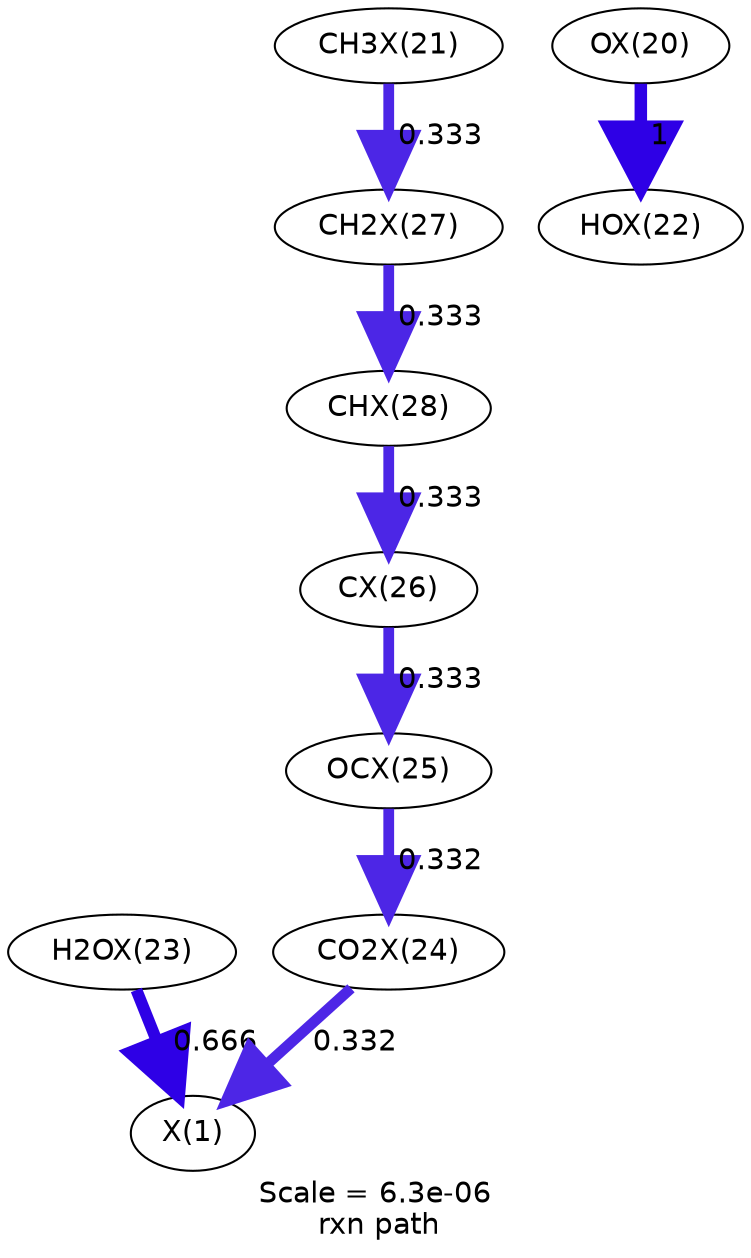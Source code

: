 digraph reaction_paths {
center=1;
s27 -> s22[fontname="Helvetica", style="setlinewidth(5.69)", arrowsize=2.85, color="0.7, 1.17, 0.9"
, label=" 0.666"];
s28 -> s22[fontname="Helvetica", style="setlinewidth(5.17)", arrowsize=2.58, color="0.7, 0.832, 0.9"
, label=" 0.332"];
s24 -> s26[fontname="Helvetica", style="setlinewidth(6)", arrowsize=3, color="0.7, 1.5, 0.9"
, label=" 1"];
s25 -> s31[fontname="Helvetica", style="setlinewidth(5.17)", arrowsize=2.59, color="0.7, 0.833, 0.9"
, label=" 0.333"];
s31 -> s32[fontname="Helvetica", style="setlinewidth(5.17)", arrowsize=2.59, color="0.7, 0.833, 0.9"
, label=" 0.333"];
s32 -> s30[fontname="Helvetica", style="setlinewidth(5.17)", arrowsize=2.59, color="0.7, 0.833, 0.9"
, label=" 0.333"];
s30 -> s29[fontname="Helvetica", style="setlinewidth(5.17)", arrowsize=2.59, color="0.7, 0.833, 0.9"
, label=" 0.333"];
s29 -> s28[fontname="Helvetica", style="setlinewidth(5.17)", arrowsize=2.58, color="0.7, 0.832, 0.9"
, label=" 0.332"];
s22 [ fontname="Helvetica", label="X(1)"];
s24 [ fontname="Helvetica", label="OX(20)"];
s25 [ fontname="Helvetica", label="CH3X(21)"];
s26 [ fontname="Helvetica", label="HOX(22)"];
s27 [ fontname="Helvetica", label="H2OX(23)"];
s28 [ fontname="Helvetica", label="CO2X(24)"];
s29 [ fontname="Helvetica", label="OCX(25)"];
s30 [ fontname="Helvetica", label="CX(26)"];
s31 [ fontname="Helvetica", label="CH2X(27)"];
s32 [ fontname="Helvetica", label="CHX(28)"];
 label = "Scale = 6.3e-06\l rxn path";
 fontname = "Helvetica";
}
